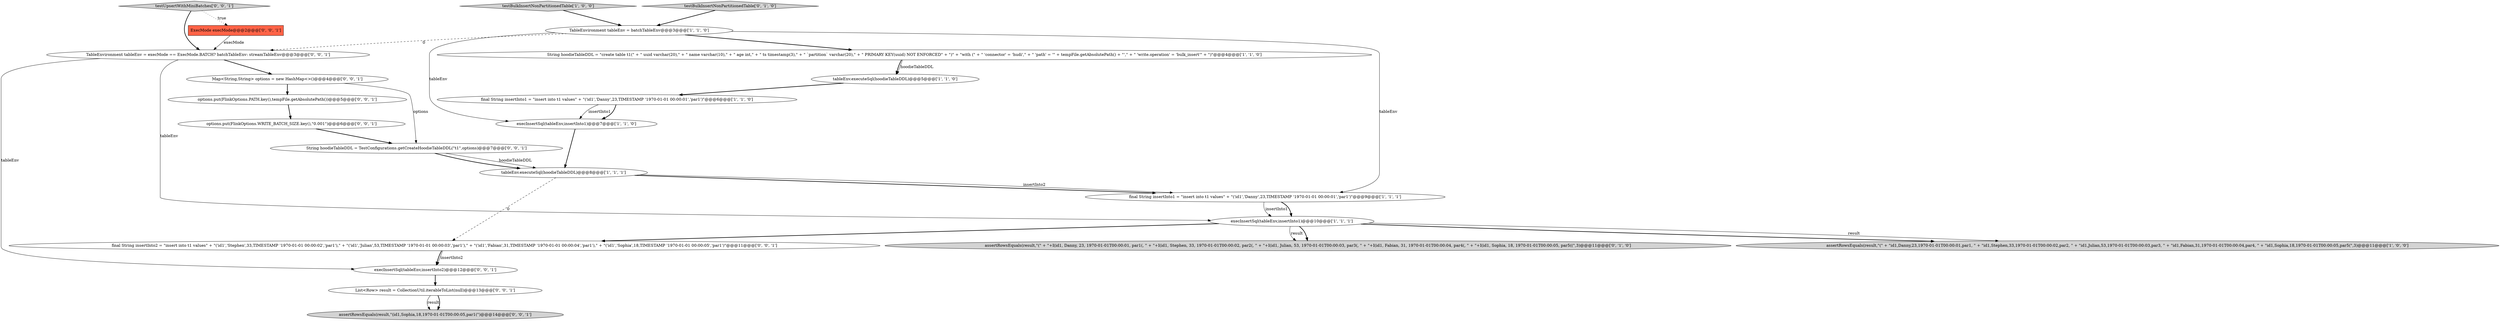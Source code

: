 digraph {
3 [style = filled, label = "String hoodieTableDDL = \"create table t1(\" + \" uuid varchar(20),\" + \" name varchar(10),\" + \" age int,\" + \" ts timestamp(3),\" + \" `partition` varchar(20),\" + \" PRIMARY KEY(uuid) NOT ENFORCED\" + \")\" + \"with (\" + \" 'connector' = 'hudi',\" + \" 'path' = '\" + tempFile.getAbsolutePath() + \"',\" + \" 'write.operation' = 'bulk_insert'\" + \")\"@@@4@@@['1', '1', '0']", fillcolor = white, shape = ellipse image = "AAA0AAABBB1BBB"];
9 [style = filled, label = "final String insertInto1 = \"insert into t1 values\" + \"('id1','Danny',23,TIMESTAMP '1970-01-01 00:00:01','par1')\"@@@6@@@['1', '1', '0']", fillcolor = white, shape = ellipse image = "AAA0AAABBB1BBB"];
6 [style = filled, label = "final String insertInto1 = \"insert into t1 values\" + \"('id1','Danny',23,TIMESTAMP '1970-01-01 00:00:01','par1')\"@@@9@@@['1', '1', '1']", fillcolor = white, shape = ellipse image = "AAA0AAABBB1BBB"];
19 [style = filled, label = "options.put(FlinkOptions.PATH.key(),tempFile.getAbsolutePath())@@@5@@@['0', '0', '1']", fillcolor = white, shape = ellipse image = "AAA0AAABBB3BBB"];
7 [style = filled, label = "testBulkInsertNonPartitionedTable['1', '0', '0']", fillcolor = lightgray, shape = diamond image = "AAA0AAABBB1BBB"];
16 [style = filled, label = "List<Row> result = CollectionUtil.iterableToList(null)@@@13@@@['0', '0', '1']", fillcolor = white, shape = ellipse image = "AAA0AAABBB3BBB"];
11 [style = filled, label = "testBulkInsertNonPartitionedTable['0', '1', '0']", fillcolor = lightgray, shape = diamond image = "AAA0AAABBB2BBB"];
8 [style = filled, label = "assertRowsEquals(result,\"(\" + \"id1,Danny,23,1970-01-01T00:00:01,par1, \" + \"id1,Stephen,33,1970-01-01T00:00:02,par2, \" + \"id1,Julian,53,1970-01-01T00:00:03,par3, \" + \"id1,Fabian,31,1970-01-01T00:00:04,par4, \" + \"id1,Sophia,18,1970-01-01T00:00:05,par5(\",3)@@@11@@@['1', '0', '0']", fillcolor = lightgray, shape = ellipse image = "AAA0AAABBB1BBB"];
1 [style = filled, label = "execInsertSql(tableEnv,insertInto1)@@@10@@@['1', '1', '1']", fillcolor = white, shape = ellipse image = "AAA0AAABBB1BBB"];
21 [style = filled, label = "testUpsertWithMiniBatches['0', '0', '1']", fillcolor = lightgray, shape = diamond image = "AAA0AAABBB3BBB"];
18 [style = filled, label = "Map<String,String> options = new HashMap<>()@@@4@@@['0', '0', '1']", fillcolor = white, shape = ellipse image = "AAA0AAABBB3BBB"];
5 [style = filled, label = "execInsertSql(tableEnv,insertInto1)@@@7@@@['1', '1', '0']", fillcolor = white, shape = ellipse image = "AAA0AAABBB1BBB"];
2 [style = filled, label = "tableEnv.executeSql(hoodieTableDDL)@@@5@@@['1', '1', '0']", fillcolor = white, shape = ellipse image = "AAA0AAABBB1BBB"];
0 [style = filled, label = "tableEnv.executeSql(hoodieTableDDL)@@@8@@@['1', '1', '1']", fillcolor = white, shape = ellipse image = "AAA0AAABBB1BBB"];
20 [style = filled, label = "final String insertInto2 = \"insert into t1 values\" + \"('id1','Stephen',33,TIMESTAMP '1970-01-01 00:00:02','par1'),\" + \"('id1','Julian',53,TIMESTAMP '1970-01-01 00:00:03','par1'),\" + \"('id1','Fabian',31,TIMESTAMP '1970-01-01 00:00:04','par1'),\" + \"('id1','Sophia',18,TIMESTAMP '1970-01-01 00:00:05','par1')\"@@@11@@@['0', '0', '1']", fillcolor = white, shape = ellipse image = "AAA0AAABBB3BBB"];
12 [style = filled, label = "ExecMode execMode@@@2@@@['0', '0', '1']", fillcolor = tomato, shape = box image = "AAA0AAABBB3BBB"];
22 [style = filled, label = "assertRowsEquals(result,\"(id1,Sophia,18,1970-01-01T00:00:05,par1(\")@@@14@@@['0', '0', '1']", fillcolor = lightgray, shape = ellipse image = "AAA0AAABBB3BBB"];
4 [style = filled, label = "TableEnvironment tableEnv = batchTableEnv@@@3@@@['1', '1', '0']", fillcolor = white, shape = ellipse image = "AAA0AAABBB1BBB"];
17 [style = filled, label = "options.put(FlinkOptions.WRITE_BATCH_SIZE.key(),\"0.001\")@@@6@@@['0', '0', '1']", fillcolor = white, shape = ellipse image = "AAA0AAABBB3BBB"];
10 [style = filled, label = "assertRowsEquals(result,\"(\" + \"+I(id1, Danny, 23, 1970-01-01T00:00:01, par1(, \" + \"+I(id1, Stephen, 33, 1970-01-01T00:00:02, par2(, \" + \"+I(id1, Julian, 53, 1970-01-01T00:00:03, par3(, \" + \"+I(id1, Fabian, 31, 1970-01-01T00:00:04, par4(, \" + \"+I(id1, Sophia, 18, 1970-01-01T00:00:05, par5((\",3)@@@11@@@['0', '1', '0']", fillcolor = lightgray, shape = ellipse image = "AAA0AAABBB2BBB"];
15 [style = filled, label = "String hoodieTableDDL = TestConfigurations.getCreateHoodieTableDDL(\"t1\",options)@@@7@@@['0', '0', '1']", fillcolor = white, shape = ellipse image = "AAA0AAABBB3BBB"];
13 [style = filled, label = "TableEnvironment tableEnv = execMode == ExecMode.BATCH? batchTableEnv: streamTableEnv@@@3@@@['0', '0', '1']", fillcolor = white, shape = ellipse image = "AAA0AAABBB3BBB"];
14 [style = filled, label = "execInsertSql(tableEnv,insertInto2)@@@12@@@['0', '0', '1']", fillcolor = white, shape = ellipse image = "AAA0AAABBB3BBB"];
0->6 [style = bold, label=""];
13->14 [style = solid, label="tableEnv"];
11->4 [style = bold, label=""];
0->6 [style = solid, label="insertInto2"];
1->10 [style = bold, label=""];
14->16 [style = bold, label=""];
3->2 [style = bold, label=""];
13->1 [style = solid, label="tableEnv"];
16->22 [style = solid, label="result"];
9->5 [style = solid, label="insertInto1"];
1->8 [style = solid, label="result"];
1->8 [style = bold, label=""];
1->10 [style = solid, label="result"];
16->22 [style = bold, label=""];
0->20 [style = dashed, label="0"];
13->18 [style = bold, label=""];
6->1 [style = solid, label="insertInto1"];
4->6 [style = solid, label="tableEnv"];
3->2 [style = solid, label="hoodieTableDDL"];
2->9 [style = bold, label=""];
5->0 [style = bold, label=""];
15->0 [style = bold, label=""];
20->14 [style = solid, label="insertInto2"];
18->19 [style = bold, label=""];
7->4 [style = bold, label=""];
17->15 [style = bold, label=""];
4->5 [style = solid, label="tableEnv"];
19->17 [style = bold, label=""];
4->13 [style = dashed, label="0"];
15->0 [style = solid, label="hoodieTableDDL"];
1->20 [style = bold, label=""];
21->12 [style = dotted, label="true"];
20->14 [style = bold, label=""];
9->5 [style = bold, label=""];
4->3 [style = bold, label=""];
6->1 [style = bold, label=""];
18->15 [style = solid, label="options"];
12->13 [style = solid, label="execMode"];
21->13 [style = bold, label=""];
}

